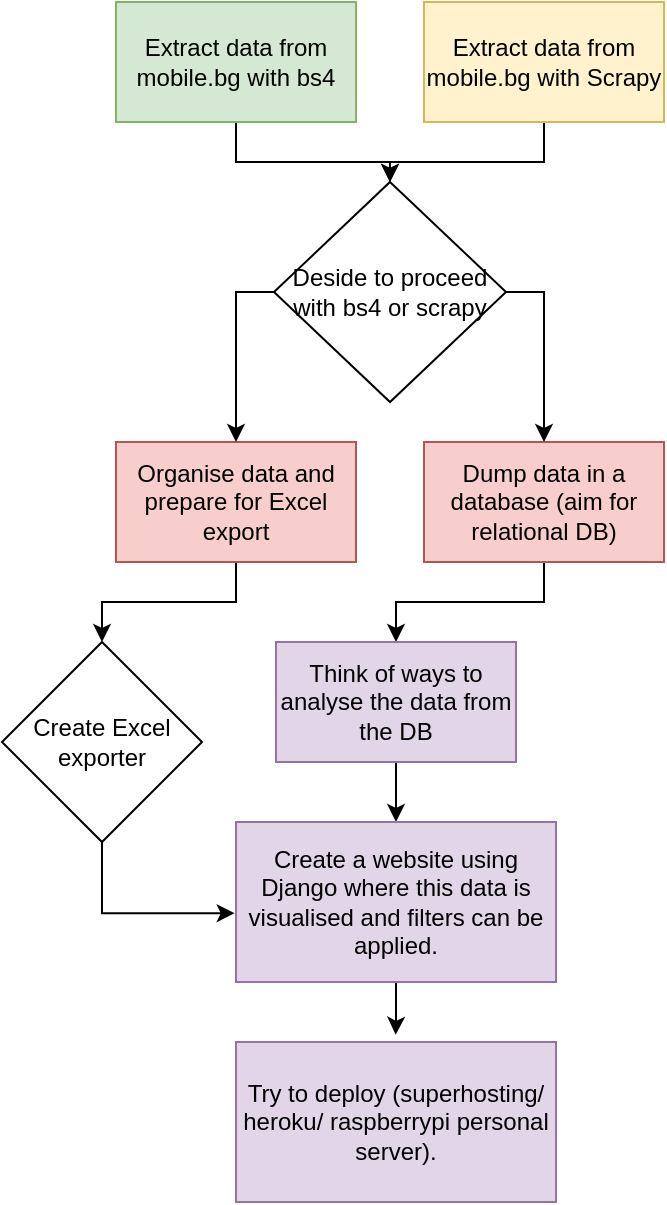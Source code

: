 <mxfile version="18.1.3" type="device"><diagram id="6mgBBc13VrgpAXGiojNx" name="Page-1"><mxGraphModel dx="1106" dy="792" grid="1" gridSize="10" guides="1" tooltips="1" connect="1" arrows="1" fold="1" page="1" pageScale="1" pageWidth="827" pageHeight="1169" math="0" shadow="0"><root><mxCell id="0"/><mxCell id="1" parent="0"/><mxCell id="NF0k3dOc8P7cstn-hBFg-9" style="edgeStyle=orthogonalEdgeStyle;rounded=0;orthogonalLoop=1;jettySize=auto;html=1;exitX=0.5;exitY=1;exitDx=0;exitDy=0;entryX=0.5;entryY=0;entryDx=0;entryDy=0;" edge="1" parent="1" source="NF0k3dOc8P7cstn-hBFg-1" target="NF0k3dOc8P7cstn-hBFg-8"><mxGeometry relative="1" as="geometry"/></mxCell><mxCell id="NF0k3dOc8P7cstn-hBFg-1" value="Extract data from mobile.bg with bs4" style="rounded=0;whiteSpace=wrap;html=1;fillColor=#d5e8d4;strokeColor=#82b366;" vertex="1" parent="1"><mxGeometry x="277" y="140" width="120" height="60" as="geometry"/></mxCell><mxCell id="NF0k3dOc8P7cstn-hBFg-10" style="edgeStyle=orthogonalEdgeStyle;rounded=0;orthogonalLoop=1;jettySize=auto;html=1;" edge="1" parent="1" source="NF0k3dOc8P7cstn-hBFg-2" target="NF0k3dOc8P7cstn-hBFg-8"><mxGeometry relative="1" as="geometry"/></mxCell><mxCell id="NF0k3dOc8P7cstn-hBFg-2" value="Extract data from mobile.bg with Scrapy" style="rounded=0;whiteSpace=wrap;html=1;fillColor=#fff2cc;strokeColor=#d6b656;" vertex="1" parent="1"><mxGeometry x="431" y="140" width="120" height="60" as="geometry"/></mxCell><mxCell id="NF0k3dOc8P7cstn-hBFg-17" style="edgeStyle=orthogonalEdgeStyle;rounded=0;orthogonalLoop=1;jettySize=auto;html=1;" edge="1" parent="1" source="NF0k3dOc8P7cstn-hBFg-3" target="NF0k3dOc8P7cstn-hBFg-16"><mxGeometry relative="1" as="geometry"/></mxCell><mxCell id="NF0k3dOc8P7cstn-hBFg-3" value="Organise data and prepare for Excel export" style="rounded=0;whiteSpace=wrap;html=1;fillColor=#f8cecc;strokeColor=#b85450;" vertex="1" parent="1"><mxGeometry x="277" y="360" width="120" height="60" as="geometry"/></mxCell><mxCell id="NF0k3dOc8P7cstn-hBFg-13" style="edgeStyle=orthogonalEdgeStyle;rounded=0;orthogonalLoop=1;jettySize=auto;html=1;entryX=0.5;entryY=0;entryDx=0;entryDy=0;" edge="1" parent="1" source="NF0k3dOc8P7cstn-hBFg-4" target="NF0k3dOc8P7cstn-hBFg-5"><mxGeometry relative="1" as="geometry"/></mxCell><mxCell id="NF0k3dOc8P7cstn-hBFg-4" value="Dump data in a database (aim for relational DB)" style="rounded=0;whiteSpace=wrap;html=1;fillColor=#f8cecc;strokeColor=#b85450;" vertex="1" parent="1"><mxGeometry x="431" y="360" width="120" height="60" as="geometry"/></mxCell><mxCell id="NF0k3dOc8P7cstn-hBFg-14" style="edgeStyle=orthogonalEdgeStyle;rounded=0;orthogonalLoop=1;jettySize=auto;html=1;entryX=0.5;entryY=0;entryDx=0;entryDy=0;" edge="1" parent="1" source="NF0k3dOc8P7cstn-hBFg-5" target="NF0k3dOc8P7cstn-hBFg-6"><mxGeometry relative="1" as="geometry"/></mxCell><mxCell id="NF0k3dOc8P7cstn-hBFg-5" value="Think of ways to analyse the data from the DB" style="rounded=0;whiteSpace=wrap;html=1;fillColor=#e1d5e7;strokeColor=#9673a6;" vertex="1" parent="1"><mxGeometry x="357" y="460" width="120" height="60" as="geometry"/></mxCell><mxCell id="NF0k3dOc8P7cstn-hBFg-15" style="edgeStyle=orthogonalEdgeStyle;rounded=0;orthogonalLoop=1;jettySize=auto;html=1;entryX=0.499;entryY=-0.045;entryDx=0;entryDy=0;entryPerimeter=0;" edge="1" parent="1" source="NF0k3dOc8P7cstn-hBFg-6" target="NF0k3dOc8P7cstn-hBFg-7"><mxGeometry relative="1" as="geometry"/></mxCell><mxCell id="NF0k3dOc8P7cstn-hBFg-6" value="Create a website using Django where this data is visualised and filters can be applied." style="rounded=0;whiteSpace=wrap;html=1;fillColor=#e1d5e7;strokeColor=#9673a6;" vertex="1" parent="1"><mxGeometry x="337" y="550" width="160" height="80" as="geometry"/></mxCell><mxCell id="NF0k3dOc8P7cstn-hBFg-7" value="Try to deploy (superhosting/ heroku/ raspberrypi personal server)." style="rounded=0;whiteSpace=wrap;html=1;fillColor=#e1d5e7;strokeColor=#9673a6;" vertex="1" parent="1"><mxGeometry x="337" y="660" width="160" height="80" as="geometry"/></mxCell><mxCell id="NF0k3dOc8P7cstn-hBFg-11" style="edgeStyle=orthogonalEdgeStyle;rounded=0;orthogonalLoop=1;jettySize=auto;html=1;entryX=0.5;entryY=0;entryDx=0;entryDy=0;" edge="1" parent="1" source="NF0k3dOc8P7cstn-hBFg-8" target="NF0k3dOc8P7cstn-hBFg-4"><mxGeometry relative="1" as="geometry"><mxPoint x="510" y="350" as="targetPoint"/><Array as="points"><mxPoint x="491" y="285"/></Array></mxGeometry></mxCell><mxCell id="NF0k3dOc8P7cstn-hBFg-12" style="edgeStyle=orthogonalEdgeStyle;rounded=0;orthogonalLoop=1;jettySize=auto;html=1;entryX=0.5;entryY=0;entryDx=0;entryDy=0;" edge="1" parent="1" source="NF0k3dOc8P7cstn-hBFg-8" target="NF0k3dOc8P7cstn-hBFg-3"><mxGeometry relative="1" as="geometry"><Array as="points"><mxPoint x="337" y="285"/></Array></mxGeometry></mxCell><mxCell id="NF0k3dOc8P7cstn-hBFg-8" value="Deside to proceed with bs4 or scrapy" style="rhombus;whiteSpace=wrap;html=1;" vertex="1" parent="1"><mxGeometry x="356" y="230" width="116" height="110" as="geometry"/></mxCell><mxCell id="NF0k3dOc8P7cstn-hBFg-18" style="edgeStyle=orthogonalEdgeStyle;rounded=0;orthogonalLoop=1;jettySize=auto;html=1;exitX=0.5;exitY=1;exitDx=0;exitDy=0;entryX=-0.004;entryY=0.57;entryDx=0;entryDy=0;entryPerimeter=0;" edge="1" parent="1" source="NF0k3dOc8P7cstn-hBFg-16" target="NF0k3dOc8P7cstn-hBFg-6"><mxGeometry relative="1" as="geometry"/></mxCell><mxCell id="NF0k3dOc8P7cstn-hBFg-16" value="Create Excel exporter" style="rhombus;whiteSpace=wrap;html=1;" vertex="1" parent="1"><mxGeometry x="220" y="460" width="100" height="100" as="geometry"/></mxCell></root></mxGraphModel></diagram></mxfile>